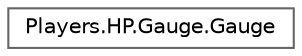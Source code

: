 digraph "Graphical Class Hierarchy"
{
 // LATEX_PDF_SIZE
  bgcolor="transparent";
  edge [fontname=Helvetica,fontsize=10,labelfontname=Helvetica,labelfontsize=10];
  node [fontname=Helvetica,fontsize=10,shape=box,height=0.2,width=0.4];
  rankdir="LR";
  Node0 [id="Node000000",label="Players.HP.Gauge.Gauge",height=0.2,width=0.4,color="grey40", fillcolor="white", style="filled",URL="$classPlayers_1_1HP_1_1Gauge_1_1Gauge.html",tooltip="ゲージ。"];
}
